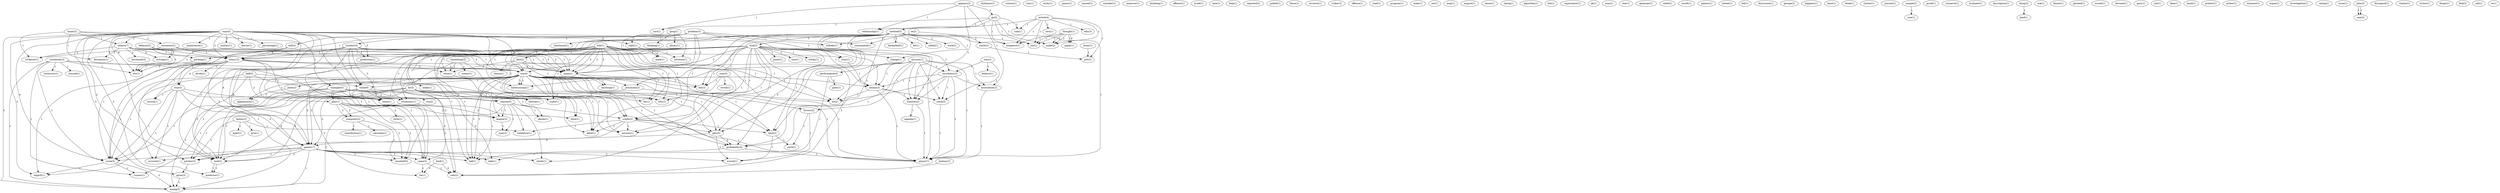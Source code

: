 digraph G {
  home [ label="home(2)" ];
  example [ label="example(3)" ];
  chance [ label="chance(7)" ];
  decreases [ label="decreases(1)" ];
  increases [ label="increases(2)" ];
  strikeout [ label="strikeout(1)" ];
  runs [ label="runs(4)" ];
  win [ label="win(4)" ];
  importance [ label="importance(1)" ];
  prediction [ label="prediction(1)" ];
  right [ label="right(1)" ];
  value [ label="value(8)" ];
  team [ label="team(13)" ];
  win [ label="win(4)" ];
  come [ label="come(1)" ];
  lead [ label="lead(1)" ];
  game [ label="game(17)" ];
  score [ label="score(5)" ];
  matter [ label="matter(1)" ];
  pitcher [ label="pitcher(3)" ];
  regard [ label="regard(1)" ];
  leaves [ label="leaves(1)" ];
  lead [ label="lead(2)" ];
  etc [ label="etc(1)" ];
  means [ label="means(3)" ];
  gives [ label="gives(3)" ];
  inning [ label="inning(5)" ];
  predictor [ label="predictor(1)" ];
  percentage [ label="percentage(1)" ];
  cluthness [ label="cluthness(1)" ];
  plate [ label="plate(2)" ];
  appearance [ label="appearance(1)" ];
  possesion [ label="possesion(2)" ];
  credit [ label="credit(2)" ];
  gets [ label="gets(5)" ];
  baserunning [ label="baserunning(1)" ];
  amount [ label="amount(1)" ];
  time [ label="time(2)" ];
  debit [ label="debit(1)" ];
  bat [ label="bat(2)" ];
  probability [ label="probability(4)" ];
  player [ label="player(7)" ];
  ball [ label="ball(1)" ];
  problem [ label="problem(3)" ];
  number [ label="number(4)" ];
  add [ label="add(4)" ];
  insistance [ label="insistance(1)" ];
  wins [ label="wins(1)" ];
  commented [ label="commented(1)" ];
  mean [ label="mean(3)" ];
  mean [ label="mean(1)" ];
  nobody [ label="nobody(1)" ];
  bottom [ label="bottom(1)" ];
  runner [ label="runner(1)" ];
  scale [ label="scale(1)" ];
  situation [ label="situation(11)" ];
  solo [ label="solo(2)" ];
  hits [ label="hits(1)" ];
  came [ label="came(3)" ];
  volume [ label="volume(1)" ];
  star [ label="star(1)" ];
  study [ label="study(1)" ];
  increased [ label="increased(3)" ];
  average [ label="average(1)" ];
  james [ label="james(1)" ];
  appears [ label="appears(2)" ];
  go [ label="go(2)" ];
  association [ label="association(2)" ];
  statistic [ label="statistic(2)" ];
  sort [ label="sort(1)" ];
  relationship [ label="relationship(1)" ];
  won [ label="won(3)" ];
  play [ label="play(2)" ];
  form [ label="form(1)" ];
  computer [ label="computer(2)" ];
  baseball [ label="baseball(5)" ];
  league [ label="league(3)" ];
  caused [ label="caused(1)" ];
  assume [ label="assume(1)" ];
  performance [ label="performance(4)" ];
  clutchness [ label="clutchness(3)" ];
  throws [ label="throws(2)" ];
  noice [ label="noice(2)" ];
  lot [ label="lot(2)" ];
  consider [ label="consider(1)" ];
  measure [ label="measure(1)" ];
  doubling [ label="doubling(1)" ];
  half [ label="half(3)" ];
  ankle [ label="ankle(1)" ];
  play [ label="play(1)" ];
  offence [ label="offence(1)" ];
  avoid [ label="avoid(1)" ];
  defense [ label="defense(2)" ];
  pitching [ label="pitching(1)" ];
  tate [ label="tate(1)" ];
  help [ label="help(1)" ];
  reported [ label="reported(2)" ];
  pulled [ label="pulled(1)" ];
  thorn [ label="thorn(1)" ];
  article [ label="article(4)" ];
  method [ label="method(5)" ];
  edu [ label="edu(3)" ];
  com [ label="com(1)" ];
  megatest [ label="megatest(1)" ];
  jao [ label="jao(1)" ];
  make [ label="make(2)" ];
  test [ label="test(1)" ];
  pitt [ label="pitt(2)" ];
  batter [ label="batter(2)" ];
  give [ label="give(1)" ];
  validation [ label="validation(1)" ];
  night [ label="night(1)" ];
  revolves [ label="revolves(1)" ];
  something [ label="something(3)" ];
  comes [ label="comes(1)" ];
  close [ label="close(1)" ];
  blow [ label="blow(1)" ];
  goes [ label="goes(1)" ];
  take [ label="take(1)" ];
  look [ label="look(2)" ];
  season [ label="season(5)" ];
  point [ label="point(1)" ];
  lose [ label="lose(1)" ];
  change [ label="change(1)" ];
  works [ label="works(1)" ];
  rickey [ label="rickey(2)" ];
  offense [ label="offense(1)" ];
  greg [ label="greg(1)" ];
  intuition [ label="intuition(1)" ];
  mark [ label="mark(1)" ];
  allows [ label="allows(1)" ];
  thinking [ label="thinking(1)" ];
  read [ label="read(1)" ];
  program [ label="program(1)" ];
  sinks [ label="sinks(1)" ];
  obtain [ label="obtain(1)" ];
  run [ label="run(2)" ];
  set [ label="set(1)" ];
  year [ label="year(2)" ];
  whole [ label="whole(1)" ];
  mop [ label="mop(1)" ];
  august [ label="august(1)" ];
  sense [ label="sense(1)" ];
  skoog [ label="skoog(1)" ];
  basketball [ label="basketball(1)" ];
  bit [ label="bit(1)" ];
  called [ label="called(1)" ];
  work [ label="work(2)" ];
  look [ label="look(3)" ];
  divide [ label="divide(1)" ];
  occured [ label="occured(1)" ];
  record [ label="record(1)" ];
  somebody [ label="somebody(2)" ];
  turnovers [ label="turnovers(1)" ];
  missed [ label="missed(1)" ];
  hr [ label="hr(5)" ];
  hit [ label="hit(1)" ];
  tie [ label="tie(1)" ];
  algorithm [ label="algorithm(1)" ];
  bob [ label="bob(5)" ];
  fact [ label="fact(2)" ];
  scored [ label="scored(1)" ];
  bet [ label="bet(1)" ];
  re [ label="re(2)" ];
  smith [ label="smith(2)" ];
  experiment [ label="experiment(1)" ];
  ok [ label="ok(1)" ];
  man [ label="man(1)" ];
  stat [ label="stat(1)" ];
  generate [ label="generate(1)" ];
  relief [ label="relief(1)" ];
  result [ label="result(1)" ];
  palmer [ label="palmer(1)" ];
  extent [ label="extent(1)" ];
  bill [ label="bill(1)" ];
  way [ label="way(2)" ];
  believe [ label="believe(1)" ];
  discussion [ label="discussion(1)" ];
  george [ label="george(2)" ];
  contribution [ label="contribution(1)" ];
  calculate [ label="calculate(1)" ];
  happens [ label="happens(1)" ];
  base [ label="base(1)" ];
  clock [ label="clock(1)" ];
  think [ label="think(1)" ];
  starter [ label="starter(1)" ];
  journal [ label="journal(1)" ];
  sample [ label="sample(2)" ];
  size [ label="size(1)" ];
  proof [ label="proof(1)" ];
  research [ label="research(1)" ];
  evaluate [ label="evaluate(1)" ];
  thought [ label="thought(1)" ];
  apply [ label="apply(1)" ];
  description [ label="description(1)" ];
  thing [ label="thing(2)" ];
  kind [ label="kind(1)" ];
  eck [ label="eck(1)" ];
  bench [ label="bench(1)" ];
  pitched [ label="pitched(1)" ];
  oswalt [ label="oswalt(1)" ];
  anything [ label="anything(1)" ];
  bob [ label="bob(1)" ];
  doesn [ label="doesn(1)" ];
  devised [ label="devised(1)" ];
  gary [ label="gary(1)" ];
  sub [ label="sub(1)" ];
  idea [ label="idea(1)" ];
  sum [ label="sum(3)" ];
  wrote [ label="wrote(1)" ];
  hand [ label="hand(1)" ];
  predict [ label="predict(1)" ];
  agenda [ label="agenda(1)" ];
  fred [ label="fred(1)" ];
  thought [ label="thought(1)" ];
  author [ label="author(1)" ];
  instance [ label="instance(1)" ];
  argue [ label="argue(1)" ];
  investigation [ label="investigation(1)" ];
  rating [ label="rating(1)" ];
  issue [ label="issue(1)" ];
  lindsey [ label="lindsey(3)" ];
  john [ label="john(2)" ];
  sam [ label="sam(2)" ];
  disregard [ label="disregard(1)" ];
  realize [ label="realize(1)" ];
  writes [ label="writes(1)" ];
  forget [ label="forget(1)" ];
  find [ label="find(3)" ];
  john [ label="john(5)" ];
  brian [ label="brian(1)" ];
  call [ label="call(1)" ];
  ve [ label="ve(1)" ];
  home -> example [ label="1" ];
  home -> chance [ label="1" ];
  home -> decreases [ label="1" ];
  home -> increases [ label="1" ];
  home -> strikeout [ label="1" ];
  runs -> win [ label="2" ];
  runs -> chance [ label="1" ];
  runs -> importance [ label="1" ];
  runs -> prediction [ label="2" ];
  runs -> right [ label="3" ];
  runs -> value [ label="1" ];
  runs -> team [ label="2" ];
  runs -> win [ label="2" ];
  runs -> come [ label="1" ];
  runs -> lead [ label="3" ];
  runs -> game [ label="4" ];
  runs -> score [ label="4" ];
  runs -> matter [ label="2" ];
  runs -> pitcher [ label="2" ];
  runs -> regard [ label="2" ];
  runs -> leaves [ label="1" ];
  runs -> lead [ label="3" ];
  runs -> etc [ label="6" ];
  runs -> means [ label="1" ];
  runs -> gives [ label="3" ];
  runs -> inning [ label="3" ];
  runs -> predictor [ label="3" ];
  runs -> percentage [ label="1" ];
  win -> plate [ label="1" ];
  win -> appearance [ label="1" ];
  win -> possesion [ label="1" ];
  win -> value [ label="1" ];
  win -> credit [ label="1" ];
  win -> gets [ label="1" ];
  win -> baserunning [ label="1" ];
  win -> game [ label="2" ];
  win -> score [ label="1" ];
  win -> amount [ label="1" ];
  win -> time [ label="1" ];
  win -> debit [ label="1" ];
  win -> bat [ label="1" ];
  win -> probability [ label="1" ];
  win -> player [ label="1" ];
  win -> ball [ label="1" ];
  problem -> number [ label="1" ];
  problem -> add [ label="1" ];
  problem -> team [ label="1" ];
  problem -> insistance [ label="1" ];
  problem -> wins [ label="1" ];
  problem -> commented [ label="1" ];
  problem -> mean [ label="1" ];
  problem -> mean [ label="1" ];
  problem -> nobody [ label="1" ];
  example -> bottom [ label="1" ];
  example -> score [ label="1" ];
  example -> runner [ label="1" ];
  example -> scale [ label="1" ];
  example -> situation [ label="1" ];
  example -> inning [ label="1" ];
  example -> solo [ label="1" ];
  example -> hits [ label="1" ];
  number -> prediction [ label="1" ];
  number -> value [ label="2" ];
  number -> team [ label="1" ];
  number -> wins [ label="1" ];
  number -> come [ label="2" ];
  number -> score [ label="1" ];
  number -> mean [ label="1" ];
  number -> came [ label="1" ];
  number -> inning [ label="1" ];
  number -> mean [ label="1" ];
  chance -> increased [ label="2" ];
  chance -> decreases [ label="2" ];
  chance -> team [ label="1" ];
  chance -> win [ label="2" ];
  chance -> strikeout [ label="2" ];
  chance -> average [ label="2" ];
  chance -> mean [ label="2" ];
  chance -> mean [ label="2" ];
  plate -> appearance [ label="1" ];
  appears -> go [ label="1" ];
  appears -> association [ label="1" ];
  appears -> statistic [ label="1" ];
  appears -> sort [ label="1" ];
  appears -> relationship [ label="1" ];
  add -> team [ label="3" ];
  add -> won [ label="2" ];
  add -> etc [ label="1" ];
  play -> form [ label="2" ];
  play -> computer [ label="2" ];
  play -> baseball [ label="2" ];
  play -> league [ label="2" ];
  assume -> possesion [ label="1" ];
  assume -> performance [ label="1" ];
  assume -> clutchness [ label="1" ];
  assume -> association [ label="1" ];
  assume -> throws [ label="1" ];
  assume -> means [ label="1" ];
  assume -> statistic [ label="1" ];
  assume -> probability [ label="1" ];
  assume -> noice [ label="1" ];
  assume -> player [ label="1" ];
  assume -> lot [ label="1" ];
  half -> value [ label="2" ];
  half -> ankle [ label="1" ];
  half -> play [ label="2" ];
  half -> lead [ label="2" ];
  half -> lead [ label="2" ];
  defense -> team [ label="1" ];
  defense -> win [ label="1" ];
  defense -> pitching [ label="1" ];
  defense -> etc [ label="1" ];
  possesion -> throws [ label="1" ];
  possesion -> ball [ label="1" ];
  article -> method [ label="1" ];
  article -> edu [ label="1" ];
  article -> com [ label="1" ];
  article -> megatest [ label="1" ];
  article -> jao [ label="1" ];
  article -> make [ label="1" ];
  article -> test [ label="1" ];
  article -> pitt [ label="1" ];
  batter -> give [ label="1" ];
  batter -> validation [ label="1" ];
  batter -> night [ label="1" ];
  batter -> pitcher [ label="1" ];
  something -> comes [ label="1" ];
  something -> situation [ label="1" ];
  something -> close [ label="1" ];
  something -> blow [ label="1" ];
  performance -> goes [ label="2" ];
  performance -> take [ label="1" ];
  look -> season [ label="1" ];
  look -> team [ label="1" ];
  look -> win [ label="2" ];
  look -> credit [ label="1" ];
  look -> point [ label="1" ];
  look -> lose [ label="1" ];
  look -> gets [ label="1" ];
  look -> baserunning [ label="1" ];
  look -> game [ label="2" ];
  look -> amount [ label="1" ];
  look -> baseball [ label="1" ];
  look -> time [ label="1" ];
  look -> debit [ label="1" ];
  look -> clutchness [ label="1" ];
  look -> change [ label="1" ];
  look -> means [ label="1" ];
  look -> works [ label="1" ];
  look -> situation [ label="1" ];
  look -> bat [ label="1" ];
  look -> statistic [ label="1" ];
  look -> probability [ label="2" ];
  look -> player [ label="1" ];
  look -> ball [ label="1" ];
  greg -> right [ label="1" ];
  greg -> intuition [ label="1" ];
  greg -> mark [ label="1" ];
  greg -> allows [ label="1" ];
  greg -> thinking [ label="1" ];
  right -> intuition [ label="1" ];
  right -> mark [ label="1" ];
  increases -> team [ label="1" ];
  increases -> strikeout [ label="1" ];
  increases -> average [ label="1" ];
  increases -> mean [ label="1" ];
  increases -> mean [ label="1" ];
  go -> method [ label="1" ];
  go -> com [ label="1" ];
  go -> megatest [ label="1" ];
  go -> jao [ label="1" ];
  go -> make [ label="1" ];
  go -> sort [ label="1" ];
  go -> relationship [ label="1" ];
  value -> season [ label="1" ];
  value -> play [ label="1" ];
  value -> obtain [ label="1" ];
  value -> come [ label="1" ];
  value -> lead [ label="1" ];
  value -> lead [ label="1" ];
  value -> run [ label="1" ];
  value -> situation [ label="1" ];
  season -> credit [ label="1" ];
  season -> obtain [ label="1" ];
  season -> validation [ label="1" ];
  season -> pitcher [ label="1" ];
  season -> league [ label="1" ];
  season -> year [ label="1" ];
  season -> whole [ label="1" ];
  method -> win [ label="1" ];
  method -> credit [ label="1" ];
  method -> gets [ label="1" ];
  method -> baserunning [ label="1" ];
  method -> amount [ label="1" ];
  method -> basketball [ label="1" ];
  method -> time [ label="1" ];
  method -> debit [ label="1" ];
  method -> change [ label="1" ];
  method -> megatest [ label="1" ];
  method -> bat [ label="1" ];
  method -> bit [ label="1" ];
  method -> jao [ label="1" ];
  method -> called [ label="1" ];
  method -> probability [ label="1" ];
  method -> work [ label="1" ];
  method -> player [ label="1" ];
  method -> look [ label="1" ];
  team -> win [ label="2" ];
  team -> divide [ label="1" ];
  team -> won [ label="4" ];
  team -> come [ label="1" ];
  team -> game [ label="2" ];
  team -> score [ label="1" ];
  team -> occured [ label="1" ];
  team -> regard [ label="1" ];
  team -> mean [ label="2" ];
  team -> etc [ label="1" ];
  team -> came [ label="1" ];
  team -> record [ label="1" ];
  team -> mean [ label="2" ];
  somebody -> win [ label="1" ];
  somebody -> turnovers [ label="1" ];
  somebody -> score [ label="1" ];
  somebody -> missed [ label="1" ];
  somebody -> runner [ label="1" ];
  somebody -> etc [ label="1" ];
  somebody -> situation [ label="1" ];
  somebody -> inning [ label="1" ];
  win -> credit [ label="1" ];
  win -> gets [ label="1" ];
  win -> baserunning [ label="1" ];
  win -> game [ label="2" ];
  win -> score [ label="1" ];
  win -> amount [ label="1" ];
  win -> time [ label="1" ];
  win -> debit [ label="1" ];
  win -> bat [ label="1" ];
  win -> probability [ label="1" ];
  win -> player [ label="1" ];
  win -> ball [ label="1" ];
  credit -> gets [ label="1" ];
  credit -> validation [ label="1" ];
  credit -> amount [ label="1" ];
  credit -> pitcher [ label="1" ];
  credit -> time [ label="1" ];
  credit -> debit [ label="1" ];
  credit -> player [ label="1" ];
  hr -> bottom [ label="1" ];
  hr -> lead [ label="3" ];
  hr -> game [ label="3" ];
  hr -> scale [ label="1" ];
  hr -> lead [ label="3" ];
  hr -> take [ label="3" ];
  hr -> came [ label="3" ];
  hr -> hit [ label="1" ];
  hr -> tie [ label="3" ];
  hr -> hits [ label="1" ];
  play -> computer [ label="2" ];
  play -> baseball [ label="2" ];
  play -> league [ label="2" ];
  bob -> bottom [ label="1" ];
  bob -> scale [ label="1" ];
  bob -> pitching [ label="1" ];
  bob -> mean [ label="2" ];
  bob -> fact [ label="1" ];
  bob -> hit [ label="1" ];
  bob -> close [ label="1" ];
  bob -> mean [ label="2" ];
  bob -> solo [ label="2" ];
  bob -> lot [ label="1" ];
  bob -> hits [ label="1" ];
  gets -> game [ label="2" ];
  gets -> probability [ label="2" ];
  gets -> scored [ label="2" ];
  re -> commented [ label="1" ];
  re -> smith [ label="2" ];
  re -> nobody [ label="1" ];
  won -> come [ label="1" ];
  won -> game [ label="2" ];
  won -> score [ label="1" ];
  won -> occured [ label="1" ];
  won -> regard [ label="1" ];
  won -> came [ label="1" ];
  won -> record [ label="1" ];
  wins -> means [ label="1" ];
  lead -> predictor [ label="1" ];
  game -> score [ label="1" ];
  game -> baseball [ label="1" ];
  game -> pitcher [ label="1" ];
  game -> occured [ label="1" ];
  game -> lead [ label="2" ];
  game -> take [ label="1" ];
  game -> came [ label="1" ];
  game -> inning [ label="1" ];
  game -> ball [ label="1" ];
  game -> scored [ label="1" ];
  game -> whole [ label="1" ];
  score -> runner [ label="1" ];
  score -> regard [ label="2" ];
  score -> inning [ label="2" ];
  way -> clutchness [ label="1" ];
  way -> believe [ label="1" ];
  way -> noice [ label="1" ];
  computer -> baseball [ label="1" ];
  computer -> contribution [ label="1" ];
  computer -> calculate [ label="1" ];
  pitcher -> gives [ label="1" ];
  time -> scored [ label="1" ];
  time -> clock [ label="1" ];
  clutchness -> association [ label="1" ];
  clutchness -> means [ label="1" ];
  clutchness -> statistic [ label="1" ];
  clutchness -> noice [ label="1" ];
  clutchness -> player [ label="1" ];
  clutchness -> lot [ label="1" ];
  sample -> size [ label="1" ];
  thought -> megatest [ label="1" ];
  thought -> jao [ label="1" ];
  thought -> make [ label="1" ];
  thought -> apply [ label="1" ];
  thing -> kind [ label="1" ];
  pitching -> etc [ label="1" ];
  association -> player [ label="1" ];
  lead -> predictor [ label="1" ];
  throws -> scored [ label="1" ];
  throws -> clock [ label="1" ];
  mean -> means [ label="1" ];
  mean -> anything [ label="1" ];
  bob -> fact [ label="1" ];
  bob -> hit [ label="1" ];
  bob -> close [ label="1" ];
  bob -> mean [ label="2" ];
  bob -> solo [ label="2" ];
  bob -> lot [ label="1" ];
  bob -> hits [ label="1" ];
  smith -> pitt [ label="1" ];
  fact -> anything [ label="1" ];
  fact -> close [ label="1" ];
  fact -> mean [ label="1" ];
  fact -> doesn [ label="1" ];
  fact -> lot [ label="1" ];
  came -> tie [ label="1" ];
  came -> solo [ label="1" ];
  means -> statistic [ label="1" ];
  means -> noice [ label="1" ];
  means -> player [ label="1" ];
  means -> lot [ label="1" ];
  sum -> bat [ label="1" ];
  sum -> league [ label="1" ];
  sum -> wrote [ label="1" ];
  sum -> whole [ label="1" ];
  situation -> inning [ label="2" ];
  situation -> blow [ label="1" ];
  statistic -> agenda [ label="1" ];
  statistic -> player [ label="1" ];
  fred -> tie [ label="3" ];
  fred -> solo [ label="3" ];
  thought -> jao [ label="1" ];
  thought -> make [ label="1" ];
  thought -> apply [ label="1" ];
  gives -> inning [ label="1" ];
  probability -> player [ label="1" ];
  probability -> ball [ label="1" ];
  close -> blow [ label="1" ];
  league -> year [ label="1" ];
  lindsey -> solo [ label="1" ];
  noice -> player [ label="1" ];
  john -> sam [ label="1" ];
  look -> ball [ label="1" ];
  john -> sam [ label="1" ];
  brian -> pitt [ label="1" ];
}
